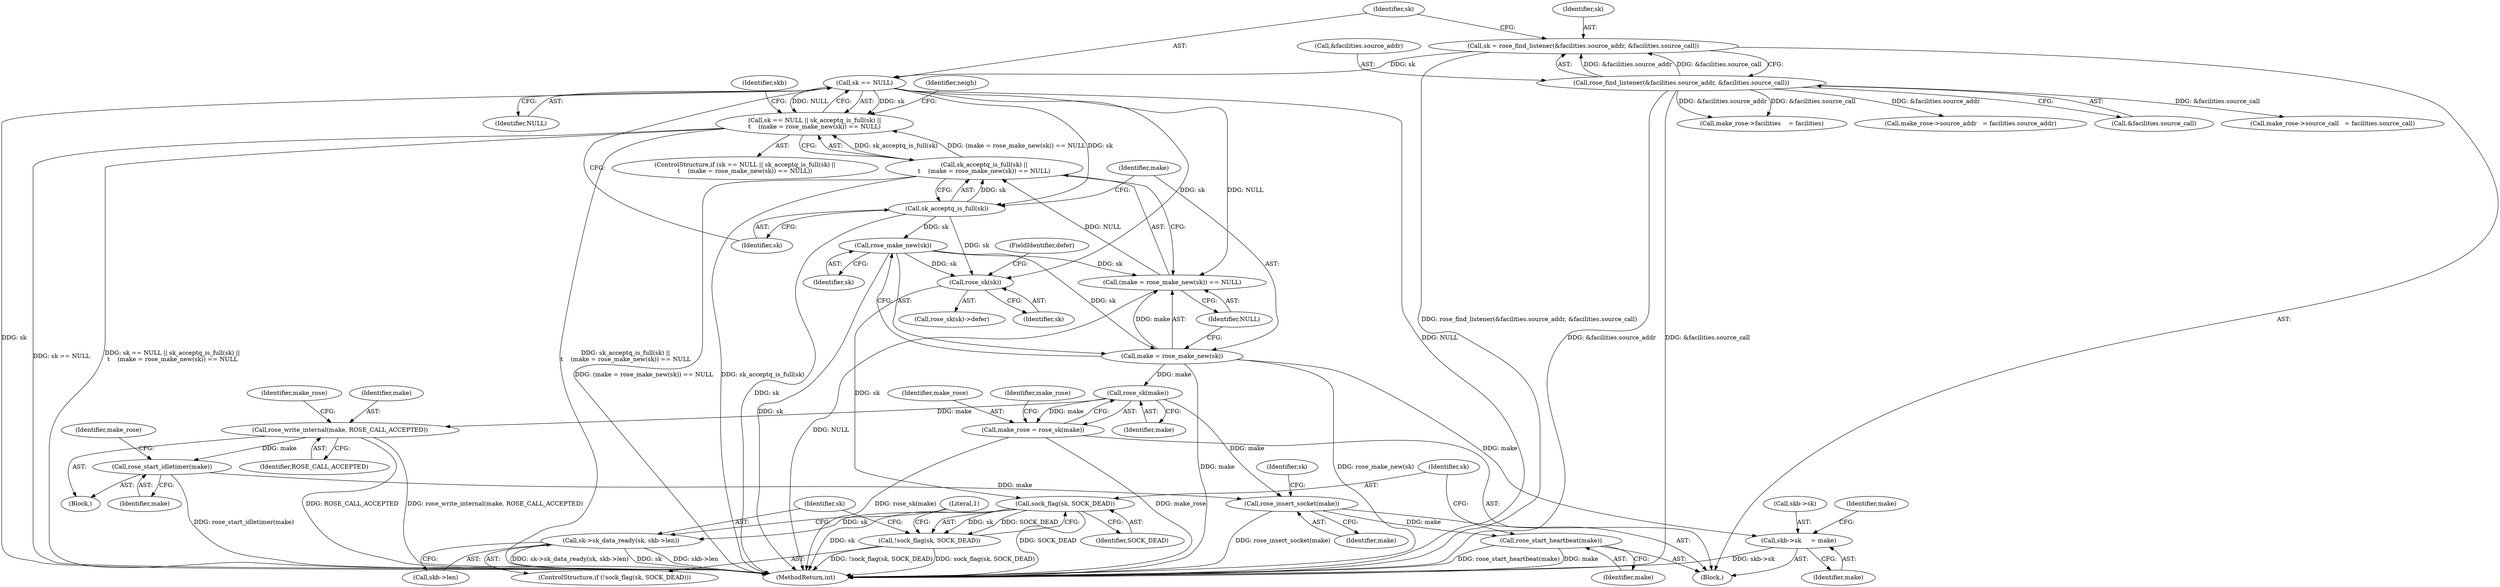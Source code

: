 digraph "0_linux_e0bccd315db0c2f919e7fcf9cb60db21d9986f52@pointer" {
"1000176" [label="(Call,sk = rose_find_listener(&facilities.source_addr, &facilities.source_call))"];
"1000178" [label="(Call,rose_find_listener(&facilities.source_addr, &facilities.source_call))"];
"1000189" [label="(Call,sk == NULL)"];
"1000188" [label="(Call,sk == NULL || sk_acceptq_is_full(sk) ||\n\t    (make = rose_make_new(sk)) == NULL)"];
"1000193" [label="(Call,sk_acceptq_is_full(sk))"];
"1000192" [label="(Call,sk_acceptq_is_full(sk) ||\n\t    (make = rose_make_new(sk)) == NULL)"];
"1000198" [label="(Call,rose_make_new(sk))"];
"1000195" [label="(Call,(make = rose_make_new(sk)) == NULL)"];
"1000196" [label="(Call,make = rose_make_new(sk))"];
"1000209" [label="(Call,skb->sk     = make)"];
"1000221" [label="(Call,rose_sk(make))"];
"1000219" [label="(Call,make_rose = rose_sk(make))"];
"1000348" [label="(Call,rose_write_internal(make, ROSE_CALL_ACCEPTED))"];
"1000356" [label="(Call,rose_start_idletimer(make))"];
"1000387" [label="(Call,rose_insert_socket(make))"];
"1000395" [label="(Call,rose_start_heartbeat(make))"];
"1000337" [label="(Call,rose_sk(sk))"];
"1000399" [label="(Call,sock_flag(sk, SOCK_DEAD))"];
"1000398" [label="(Call,!sock_flag(sk, SOCK_DEAD))"];
"1000402" [label="(Call,sk->sk_data_ready(sk, skb->len))"];
"1000193" [label="(Call,sk_acceptq_is_full(sk))"];
"1000195" [label="(Call,(make = rose_make_new(sk)) == NULL)"];
"1000349" [label="(Identifier,make)"];
"1000211" [label="(Identifier,skb)"];
"1000187" [label="(ControlStructure,if (sk == NULL || sk_acceptq_is_full(sk) ||\n\t    (make = rose_make_new(sk)) == NULL))"];
"1000179" [label="(Call,&facilities.source_addr)"];
"1000216" [label="(Identifier,make)"];
"1000225" [label="(Identifier,make_rose)"];
"1000360" [label="(Identifier,make_rose)"];
"1000183" [label="(Call,&facilities.source_call)"];
"1000178" [label="(Call,rose_find_listener(&facilities.source_addr, &facilities.source_call))"];
"1000336" [label="(Call,rose_sk(sk)->defer)"];
"1000177" [label="(Identifier,sk)"];
"1000399" [label="(Call,sock_flag(sk, SOCK_DEAD))"];
"1000402" [label="(Call,sk->sk_data_ready(sk, skb->len))"];
"1000221" [label="(Call,rose_sk(make))"];
"1000401" [label="(Identifier,SOCK_DEAD)"];
"1000324" [label="(Call,make_rose->facilities    = facilities)"];
"1000196" [label="(Call,make = rose_make_new(sk))"];
"1000357" [label="(Identifier,make)"];
"1000271" [label="(Call,make_rose->source_addr   = facilities.source_addr)"];
"1000194" [label="(Identifier,sk)"];
"1000219" [label="(Call,make_rose = rose_sk(make))"];
"1000198" [label="(Call,rose_make_new(sk))"];
"1000176" [label="(Call,sk = rose_find_listener(&facilities.source_addr, &facilities.source_call))"];
"1000220" [label="(Identifier,make_rose)"];
"1000395" [label="(Call,rose_start_heartbeat(make))"];
"1000356" [label="(Call,rose_start_idletimer(make))"];
"1000199" [label="(Identifier,sk)"];
"1000404" [label="(Call,skb->len)"];
"1000200" [label="(Identifier,NULL)"];
"1000209" [label="(Call,skb->sk     = make)"];
"1000400" [label="(Identifier,sk)"];
"1000388" [label="(Identifier,make)"];
"1000397" [label="(ControlStructure,if (!sock_flag(sk, SOCK_DEAD)))"];
"1000353" [label="(Identifier,make_rose)"];
"1000188" [label="(Call,sk == NULL || sk_acceptq_is_full(sk) ||\n\t    (make = rose_make_new(sk)) == NULL)"];
"1000197" [label="(Identifier,make)"];
"1000403" [label="(Identifier,sk)"];
"1000337" [label="(Call,rose_sk(sk))"];
"1000210" [label="(Call,skb->sk)"];
"1000338" [label="(Identifier,sk)"];
"1000213" [label="(Identifier,make)"];
"1000392" [label="(Identifier,sk)"];
"1000408" [label="(Literal,1)"];
"1000108" [label="(Block,)"];
"1000203" [label="(Identifier,neigh)"];
"1000347" [label="(Block,)"];
"1000398" [label="(Call,!sock_flag(sk, SOCK_DEAD))"];
"1000387" [label="(Call,rose_insert_socket(make))"];
"1000350" [label="(Identifier,ROSE_CALL_ACCEPTED)"];
"1000348" [label="(Call,rose_write_internal(make, ROSE_CALL_ACCEPTED))"];
"1000189" [label="(Call,sk == NULL)"];
"1000191" [label="(Identifier,NULL)"];
"1000396" [label="(Identifier,make)"];
"1000409" [label="(MethodReturn,int)"];
"1000339" [label="(FieldIdentifier,defer)"];
"1000190" [label="(Identifier,sk)"];
"1000192" [label="(Call,sk_acceptq_is_full(sk) ||\n\t    (make = rose_make_new(sk)) == NULL)"];
"1000222" [label="(Identifier,make)"];
"1000278" [label="(Call,make_rose->source_call   = facilities.source_call)"];
"1000176" -> "1000108"  [label="AST: "];
"1000176" -> "1000178"  [label="CFG: "];
"1000177" -> "1000176"  [label="AST: "];
"1000178" -> "1000176"  [label="AST: "];
"1000190" -> "1000176"  [label="CFG: "];
"1000176" -> "1000409"  [label="DDG: rose_find_listener(&facilities.source_addr, &facilities.source_call)"];
"1000178" -> "1000176"  [label="DDG: &facilities.source_addr"];
"1000178" -> "1000176"  [label="DDG: &facilities.source_call"];
"1000176" -> "1000189"  [label="DDG: sk"];
"1000178" -> "1000183"  [label="CFG: "];
"1000179" -> "1000178"  [label="AST: "];
"1000183" -> "1000178"  [label="AST: "];
"1000178" -> "1000409"  [label="DDG: &facilities.source_addr"];
"1000178" -> "1000409"  [label="DDG: &facilities.source_call"];
"1000178" -> "1000271"  [label="DDG: &facilities.source_addr"];
"1000178" -> "1000278"  [label="DDG: &facilities.source_call"];
"1000178" -> "1000324"  [label="DDG: &facilities.source_call"];
"1000178" -> "1000324"  [label="DDG: &facilities.source_addr"];
"1000189" -> "1000188"  [label="AST: "];
"1000189" -> "1000191"  [label="CFG: "];
"1000190" -> "1000189"  [label="AST: "];
"1000191" -> "1000189"  [label="AST: "];
"1000194" -> "1000189"  [label="CFG: "];
"1000188" -> "1000189"  [label="CFG: "];
"1000189" -> "1000409"  [label="DDG: sk"];
"1000189" -> "1000409"  [label="DDG: NULL"];
"1000189" -> "1000188"  [label="DDG: sk"];
"1000189" -> "1000188"  [label="DDG: NULL"];
"1000189" -> "1000193"  [label="DDG: sk"];
"1000189" -> "1000195"  [label="DDG: NULL"];
"1000189" -> "1000337"  [label="DDG: sk"];
"1000188" -> "1000187"  [label="AST: "];
"1000188" -> "1000192"  [label="CFG: "];
"1000192" -> "1000188"  [label="AST: "];
"1000203" -> "1000188"  [label="CFG: "];
"1000211" -> "1000188"  [label="CFG: "];
"1000188" -> "1000409"  [label="DDG: sk == NULL || sk_acceptq_is_full(sk) ||\n\t    (make = rose_make_new(sk)) == NULL"];
"1000188" -> "1000409"  [label="DDG: sk == NULL"];
"1000188" -> "1000409"  [label="DDG: sk_acceptq_is_full(sk) ||\n\t    (make = rose_make_new(sk)) == NULL"];
"1000192" -> "1000188"  [label="DDG: sk_acceptq_is_full(sk)"];
"1000192" -> "1000188"  [label="DDG: (make = rose_make_new(sk)) == NULL"];
"1000193" -> "1000192"  [label="AST: "];
"1000193" -> "1000194"  [label="CFG: "];
"1000194" -> "1000193"  [label="AST: "];
"1000197" -> "1000193"  [label="CFG: "];
"1000192" -> "1000193"  [label="CFG: "];
"1000193" -> "1000409"  [label="DDG: sk"];
"1000193" -> "1000192"  [label="DDG: sk"];
"1000193" -> "1000198"  [label="DDG: sk"];
"1000193" -> "1000337"  [label="DDG: sk"];
"1000192" -> "1000195"  [label="CFG: "];
"1000195" -> "1000192"  [label="AST: "];
"1000192" -> "1000409"  [label="DDG: (make = rose_make_new(sk)) == NULL"];
"1000192" -> "1000409"  [label="DDG: sk_acceptq_is_full(sk)"];
"1000195" -> "1000192"  [label="DDG: NULL"];
"1000198" -> "1000196"  [label="AST: "];
"1000198" -> "1000199"  [label="CFG: "];
"1000199" -> "1000198"  [label="AST: "];
"1000196" -> "1000198"  [label="CFG: "];
"1000198" -> "1000409"  [label="DDG: sk"];
"1000198" -> "1000195"  [label="DDG: sk"];
"1000198" -> "1000196"  [label="DDG: sk"];
"1000198" -> "1000337"  [label="DDG: sk"];
"1000195" -> "1000200"  [label="CFG: "];
"1000196" -> "1000195"  [label="AST: "];
"1000200" -> "1000195"  [label="AST: "];
"1000195" -> "1000409"  [label="DDG: NULL"];
"1000196" -> "1000195"  [label="DDG: make"];
"1000197" -> "1000196"  [label="AST: "];
"1000200" -> "1000196"  [label="CFG: "];
"1000196" -> "1000409"  [label="DDG: make"];
"1000196" -> "1000409"  [label="DDG: rose_make_new(sk)"];
"1000196" -> "1000209"  [label="DDG: make"];
"1000196" -> "1000221"  [label="DDG: make"];
"1000209" -> "1000108"  [label="AST: "];
"1000209" -> "1000213"  [label="CFG: "];
"1000210" -> "1000209"  [label="AST: "];
"1000213" -> "1000209"  [label="AST: "];
"1000216" -> "1000209"  [label="CFG: "];
"1000209" -> "1000409"  [label="DDG: skb->sk"];
"1000221" -> "1000219"  [label="AST: "];
"1000221" -> "1000222"  [label="CFG: "];
"1000222" -> "1000221"  [label="AST: "];
"1000219" -> "1000221"  [label="CFG: "];
"1000221" -> "1000219"  [label="DDG: make"];
"1000221" -> "1000348"  [label="DDG: make"];
"1000221" -> "1000387"  [label="DDG: make"];
"1000219" -> "1000108"  [label="AST: "];
"1000220" -> "1000219"  [label="AST: "];
"1000225" -> "1000219"  [label="CFG: "];
"1000219" -> "1000409"  [label="DDG: rose_sk(make)"];
"1000219" -> "1000409"  [label="DDG: make_rose"];
"1000348" -> "1000347"  [label="AST: "];
"1000348" -> "1000350"  [label="CFG: "];
"1000349" -> "1000348"  [label="AST: "];
"1000350" -> "1000348"  [label="AST: "];
"1000353" -> "1000348"  [label="CFG: "];
"1000348" -> "1000409"  [label="DDG: ROSE_CALL_ACCEPTED"];
"1000348" -> "1000409"  [label="DDG: rose_write_internal(make, ROSE_CALL_ACCEPTED)"];
"1000348" -> "1000356"  [label="DDG: make"];
"1000356" -> "1000347"  [label="AST: "];
"1000356" -> "1000357"  [label="CFG: "];
"1000357" -> "1000356"  [label="AST: "];
"1000360" -> "1000356"  [label="CFG: "];
"1000356" -> "1000409"  [label="DDG: rose_start_idletimer(make)"];
"1000356" -> "1000387"  [label="DDG: make"];
"1000387" -> "1000108"  [label="AST: "];
"1000387" -> "1000388"  [label="CFG: "];
"1000388" -> "1000387"  [label="AST: "];
"1000392" -> "1000387"  [label="CFG: "];
"1000387" -> "1000409"  [label="DDG: rose_insert_socket(make)"];
"1000387" -> "1000395"  [label="DDG: make"];
"1000395" -> "1000108"  [label="AST: "];
"1000395" -> "1000396"  [label="CFG: "];
"1000396" -> "1000395"  [label="AST: "];
"1000400" -> "1000395"  [label="CFG: "];
"1000395" -> "1000409"  [label="DDG: make"];
"1000395" -> "1000409"  [label="DDG: rose_start_heartbeat(make)"];
"1000337" -> "1000336"  [label="AST: "];
"1000337" -> "1000338"  [label="CFG: "];
"1000338" -> "1000337"  [label="AST: "];
"1000339" -> "1000337"  [label="CFG: "];
"1000337" -> "1000399"  [label="DDG: sk"];
"1000399" -> "1000398"  [label="AST: "];
"1000399" -> "1000401"  [label="CFG: "];
"1000400" -> "1000399"  [label="AST: "];
"1000401" -> "1000399"  [label="AST: "];
"1000398" -> "1000399"  [label="CFG: "];
"1000399" -> "1000409"  [label="DDG: SOCK_DEAD"];
"1000399" -> "1000409"  [label="DDG: sk"];
"1000399" -> "1000398"  [label="DDG: sk"];
"1000399" -> "1000398"  [label="DDG: SOCK_DEAD"];
"1000399" -> "1000402"  [label="DDG: sk"];
"1000398" -> "1000397"  [label="AST: "];
"1000403" -> "1000398"  [label="CFG: "];
"1000408" -> "1000398"  [label="CFG: "];
"1000398" -> "1000409"  [label="DDG: !sock_flag(sk, SOCK_DEAD)"];
"1000398" -> "1000409"  [label="DDG: sock_flag(sk, SOCK_DEAD)"];
"1000402" -> "1000397"  [label="AST: "];
"1000402" -> "1000404"  [label="CFG: "];
"1000403" -> "1000402"  [label="AST: "];
"1000404" -> "1000402"  [label="AST: "];
"1000408" -> "1000402"  [label="CFG: "];
"1000402" -> "1000409"  [label="DDG: skb->len"];
"1000402" -> "1000409"  [label="DDG: sk->sk_data_ready(sk, skb->len)"];
"1000402" -> "1000409"  [label="DDG: sk"];
}
